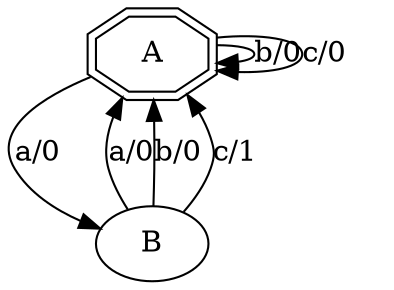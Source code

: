 digraph test_9 {
    A -> B [label="a/0"];
    A -> A [label="b/0"];
    A -> A [label="c/0"];
    B -> A [label="a/0"];
    B -> A [label="b/0"];
    B -> A [label="c/1"];
    A [shape=doubleoctagon];
}
